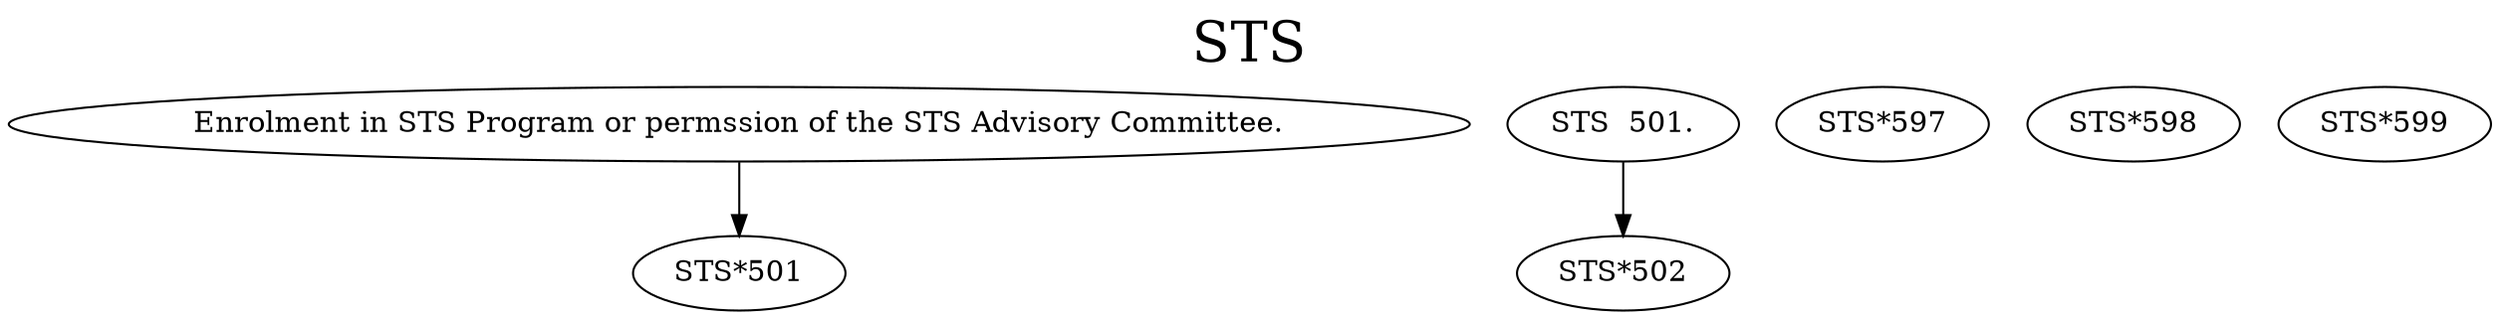 digraph STS {
labelloc = "t";
label = "STS"
fontsize = 27;
"Enrolment in STS Program or permssion of the STS Advisory Committee." -> "STS*501" [style=solid]
"STS  501." -> "STS*502" [style=solid]
"STS*597"
"STS*598"
"STS*599"
}
